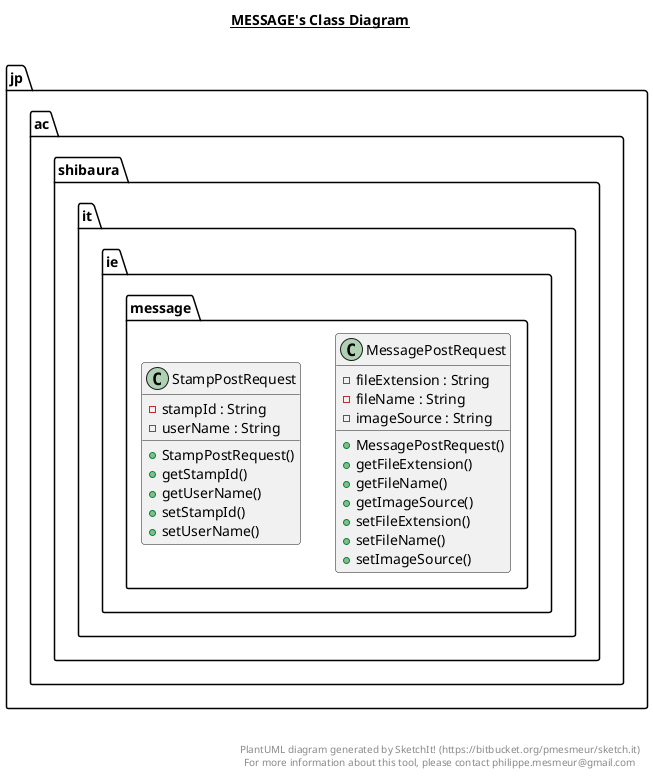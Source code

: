 @startuml

title __MESSAGE's Class Diagram__\n

  namespace jp.ac.shibaura.it.ie {
    namespace message {
      class jp.ac.shibaura.it.ie.message.MessagePostRequest {
          - fileExtension : String
          - fileName : String
          - imageSource : String
          + MessagePostRequest()
          + getFileExtension()
          + getFileName()
          + getImageSource()
          + setFileExtension()
          + setFileName()
          + setImageSource()
      }
    }
  }
  

  namespace jp.ac.shibaura.it.ie {
    namespace message {
      class jp.ac.shibaura.it.ie.message.StampPostRequest {
          - stampId : String
          - userName : String
          + StampPostRequest()
          + getStampId()
          + getUserName()
          + setStampId()
          + setUserName()
      }
    }
  }
  



right footer


PlantUML diagram generated by SketchIt! (https://bitbucket.org/pmesmeur/sketch.it)
For more information about this tool, please contact philippe.mesmeur@gmail.com
endfooter

@enduml
